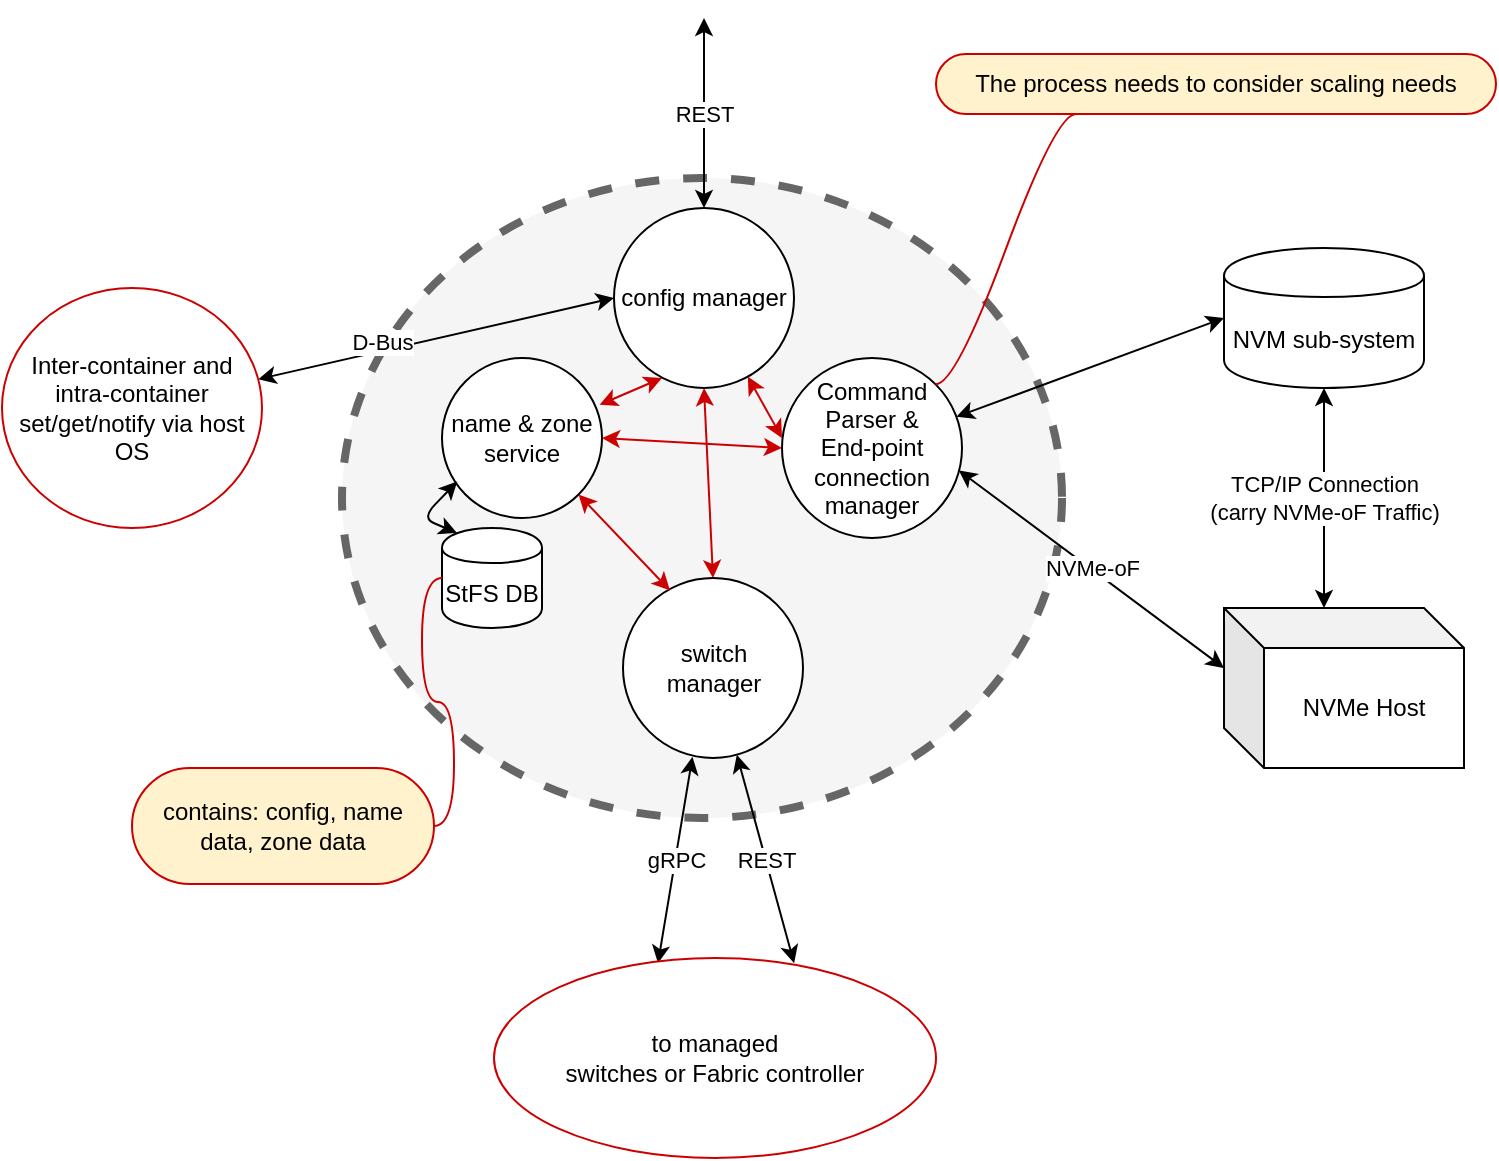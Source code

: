 <mxfile version="12.1.8" type="github" pages="1"><diagram id="k8weRDqQpB2DFj6acZwD" name="Page-1"><mxGraphModel dx="846" dy="577" grid="1" gridSize="10" guides="1" tooltips="1" connect="1" arrows="1" fold="1" page="1" pageScale="1" pageWidth="850" pageHeight="1100" math="0" shadow="0"><root><mxCell id="0"/><mxCell id="1" parent="0"/><mxCell id="4Rp5gVCnoUCPFiIpjyle-1" value="" style="ellipse;whiteSpace=wrap;html=1;dashed=1;strokeWidth=4;fillColor=#f5f5f5;strokeColor=#666666;fontColor=#333333;" parent="1" vertex="1"><mxGeometry x="240" y="300" width="360" height="320" as="geometry"/></mxCell><mxCell id="4Rp5gVCnoUCPFiIpjyle-2" value="REST" style="endArrow=classic;startArrow=classic;html=1;" parent="1" source="4Rp5gVCnoUCPFiIpjyle-32" edge="1"><mxGeometry width="50" height="50" relative="1" as="geometry"><mxPoint x="271" y="670" as="sourcePoint"/><mxPoint x="421" y="220" as="targetPoint"/></mxGeometry></mxCell><mxCell id="4Rp5gVCnoUCPFiIpjyle-3" value="D-Bus" style="endArrow=classic;startArrow=classic;html=1;entryX=0;entryY=0.5;entryDx=0;entryDy=0;" parent="1" source="4Rp5gVCnoUCPFiIpjyle-28" target="4Rp5gVCnoUCPFiIpjyle-32" edge="1"><mxGeometry x="-0.291" y="4" width="50" height="50" relative="1" as="geometry"><mxPoint x="358" y="690" as="sourcePoint"/><mxPoint x="321" y="620" as="targetPoint"/><mxPoint as="offset"/></mxGeometry></mxCell><mxCell id="4Rp5gVCnoUCPFiIpjyle-4" value="REST" style="endArrow=classic;startArrow=classic;html=1;exitX=0.679;exitY=0.026;exitDx=0;exitDy=0;exitPerimeter=0;" parent="1" source="4Rp5gVCnoUCPFiIpjyle-26" target="4Rp5gVCnoUCPFiIpjyle-6" edge="1"><mxGeometry width="50" height="50" relative="1" as="geometry"><mxPoint x="489" y="690" as="sourcePoint"/><mxPoint x="321" y="720" as="targetPoint"/></mxGeometry></mxCell><mxCell id="4Rp5gVCnoUCPFiIpjyle-5" value="gRPC" style="endArrow=classic;startArrow=classic;html=1;exitX=0.371;exitY=0.026;exitDx=0;exitDy=0;exitPerimeter=0;entryX=0.386;entryY=0.993;entryDx=0;entryDy=0;entryPerimeter=0;" parent="1" source="4Rp5gVCnoUCPFiIpjyle-26" target="4Rp5gVCnoUCPFiIpjyle-6" edge="1"><mxGeometry width="50" height="50" relative="1" as="geometry"><mxPoint x="420.5" y="694" as="sourcePoint"/><mxPoint x="421.2" y="589.9" as="targetPoint"/></mxGeometry></mxCell><mxCell id="4Rp5gVCnoUCPFiIpjyle-6" value="switch &lt;br&gt;manager" style="ellipse;whiteSpace=wrap;html=1;aspect=fixed;" parent="1" vertex="1"><mxGeometry x="380.5" y="500" width="90" height="90" as="geometry"/></mxCell><mxCell id="4Rp5gVCnoUCPFiIpjyle-7" value="Command Parser &amp;amp; &lt;br&gt;End-point connection&lt;br&gt;manager" style="ellipse;whiteSpace=wrap;html=1;aspect=fixed;" parent="1" vertex="1"><mxGeometry x="460" y="390" width="90" height="90" as="geometry"/></mxCell><mxCell id="4Rp5gVCnoUCPFiIpjyle-8" value="name &amp;amp; zone&lt;br&gt;service" style="ellipse;whiteSpace=wrap;html=1;aspect=fixed;" parent="1" vertex="1"><mxGeometry x="290" y="390" width="80" height="80" as="geometry"/></mxCell><mxCell id="4Rp5gVCnoUCPFiIpjyle-9" value="StFS DB" style="shape=cylinder;whiteSpace=wrap;html=1;boundedLbl=1;backgroundOutline=1;" parent="1" vertex="1"><mxGeometry x="290" y="475" width="50" height="50" as="geometry"/></mxCell><mxCell id="4Rp5gVCnoUCPFiIpjyle-12" value="" style="endArrow=classic;startArrow=classic;html=1;exitX=0.095;exitY=0.772;exitDx=0;exitDy=0;exitPerimeter=0;entryX=0.15;entryY=0.05;entryDx=0;entryDy=0;entryPerimeter=0;" parent="1" source="4Rp5gVCnoUCPFiIpjyle-8" target="4Rp5gVCnoUCPFiIpjyle-9" edge="1"><mxGeometry width="50" height="50" relative="1" as="geometry"><mxPoint x="240" y="660" as="sourcePoint"/><mxPoint x="290" y="610" as="targetPoint"/><Array as="points"><mxPoint x="280" y="470"/></Array></mxGeometry></mxCell><mxCell id="4Rp5gVCnoUCPFiIpjyle-13" value="NVMe-oF" style="endArrow=classic;startArrow=classic;html=1;exitX=0.982;exitY=0.624;exitDx=0;exitDy=0;entryX=0;entryY=0;entryDx=0;entryDy=30;entryPerimeter=0;exitPerimeter=0;" parent="1" source="4Rp5gVCnoUCPFiIpjyle-7" target="4Rp5gVCnoUCPFiIpjyle-14" edge="1"><mxGeometry width="50" height="50" relative="1" as="geometry"><mxPoint x="271" y="770" as="sourcePoint"/><mxPoint x="671" y="450" as="targetPoint"/></mxGeometry></mxCell><mxCell id="4Rp5gVCnoUCPFiIpjyle-14" value="NVMe Host" style="shape=cube;whiteSpace=wrap;html=1;boundedLbl=1;backgroundOutline=1;darkOpacity=0.05;darkOpacity2=0.1;" parent="1" vertex="1"><mxGeometry x="681" y="515" width="120" height="80" as="geometry"/></mxCell><mxCell id="4Rp5gVCnoUCPFiIpjyle-15" value="NVM sub-system" style="shape=cylinder;whiteSpace=wrap;html=1;boundedLbl=1;backgroundOutline=1;" parent="1" vertex="1"><mxGeometry x="681" y="335" width="100" height="70" as="geometry"/></mxCell><mxCell id="4Rp5gVCnoUCPFiIpjyle-17" value="" style="endArrow=classic;startArrow=classic;html=1;entryX=0;entryY=0.5;entryDx=0;entryDy=0;" parent="1" source="4Rp5gVCnoUCPFiIpjyle-7" target="4Rp5gVCnoUCPFiIpjyle-15" edge="1"><mxGeometry width="50" height="50" relative="1" as="geometry"><mxPoint x="271" y="770" as="sourcePoint"/><mxPoint x="321" y="720" as="targetPoint"/></mxGeometry></mxCell><mxCell id="4Rp5gVCnoUCPFiIpjyle-18" value="TCP/IP Connection &lt;br&gt;(carry NVMe-oF Traffic)" style="endArrow=classic;startArrow=classic;html=1;entryX=0.5;entryY=1;entryDx=0;entryDy=0;exitX=0;exitY=0;exitDx=50;exitDy=0;exitPerimeter=0;" parent="1" source="4Rp5gVCnoUCPFiIpjyle-14" target="4Rp5gVCnoUCPFiIpjyle-15" edge="1"><mxGeometry width="50" height="50" relative="1" as="geometry"><mxPoint x="271" y="770" as="sourcePoint"/><mxPoint x="321" y="720" as="targetPoint"/></mxGeometry></mxCell><mxCell id="4Rp5gVCnoUCPFiIpjyle-19" value="contains: config, name data, zone data" style="whiteSpace=wrap;html=1;rounded=1;arcSize=50;align=center;verticalAlign=middle;container=1;recursiveResize=0;strokeWidth=1;autosize=1;spacing=4;treeFolding=1;treeMoving=1;strokeColor=#CC0000;fillColor=#fff2cc;" parent="1" vertex="1"><mxGeometry x="135" y="595" width="151" height="58" as="geometry"/></mxCell><mxCell id="4Rp5gVCnoUCPFiIpjyle-20" value="" style="edgeStyle=entityRelationEdgeStyle;startArrow=none;endArrow=none;segment=10;curved=1;strokeColor=#CC0000;" parent="1" source="4Rp5gVCnoUCPFiIpjyle-9" target="4Rp5gVCnoUCPFiIpjyle-19" edge="1"><mxGeometry relative="1" as="geometry"><mxPoint x="151" y="650" as="sourcePoint"/></mxGeometry></mxCell><mxCell id="4Rp5gVCnoUCPFiIpjyle-23" value="The process needs to consider scaling needs" style="whiteSpace=wrap;html=1;rounded=1;arcSize=50;align=center;verticalAlign=middle;container=1;recursiveResize=0;strokeWidth=1;autosize=1;spacing=4;treeFolding=1;treeMoving=1;fillColor=#fff2cc;strokeColor=#CC0000;" parent="1" vertex="1"><mxGeometry x="537" y="238" width="280" height="30" as="geometry"/></mxCell><mxCell id="4Rp5gVCnoUCPFiIpjyle-24" value="" style="edgeStyle=entityRelationEdgeStyle;startArrow=none;endArrow=none;segment=10;curved=1;strokeColor=#CC0000;exitX=1;exitY=0;exitDx=0;exitDy=0;entryX=0.25;entryY=1;entryDx=0;entryDy=0;" parent="1" source="4Rp5gVCnoUCPFiIpjyle-7" target="4Rp5gVCnoUCPFiIpjyle-23" edge="1"><mxGeometry relative="1" as="geometry"><mxPoint x="601" y="280" as="sourcePoint"/></mxGeometry></mxCell><mxCell id="4Rp5gVCnoUCPFiIpjyle-26" value="to managed &lt;br&gt;switches or Fabric controller" style="ellipse;whiteSpace=wrap;html=1;align=center;container=1;recursiveResize=0;treeFolding=1;treeMoving=1;strokeColor=#CC0000;" parent="1" vertex="1"><mxGeometry x="316" y="690" width="221" height="100" as="geometry"/></mxCell><mxCell id="4Rp5gVCnoUCPFiIpjyle-28" value="Inter-container and intra-container set/get/notify via host OS" style="ellipse;whiteSpace=wrap;html=1;align=center;container=1;recursiveResize=0;treeFolding=1;treeMoving=1;strokeColor=#CC0000;" parent="1" vertex="1"><mxGeometry x="70" y="355" width="130" height="120" as="geometry"/></mxCell><mxCell id="4Rp5gVCnoUCPFiIpjyle-32" value="config manager" style="ellipse;whiteSpace=wrap;html=1;aspect=fixed;" parent="1" vertex="1"><mxGeometry x="376" y="315" width="90" height="90" as="geometry"/></mxCell><mxCell id="4Rp5gVCnoUCPFiIpjyle-33" value="" style="endArrow=classic;startArrow=classic;html=1;strokeColor=#CC0000;entryX=0;entryY=0.5;entryDx=0;entryDy=0;exitX=1;exitY=0.5;exitDx=0;exitDy=0;" parent="1" source="4Rp5gVCnoUCPFiIpjyle-8" target="4Rp5gVCnoUCPFiIpjyle-7" edge="1"><mxGeometry width="50" height="50" relative="1" as="geometry"><mxPoint x="70" y="860" as="sourcePoint"/><mxPoint x="120" y="810" as="targetPoint"/></mxGeometry></mxCell><mxCell id="4Rp5gVCnoUCPFiIpjyle-34" value="" style="endArrow=classic;startArrow=classic;html=1;strokeColor=#CC0000;entryX=1;entryY=1;entryDx=0;entryDy=0;exitX=0.261;exitY=0.069;exitDx=0;exitDy=0;exitPerimeter=0;" parent="1" source="4Rp5gVCnoUCPFiIpjyle-6" target="4Rp5gVCnoUCPFiIpjyle-8" edge="1"><mxGeometry width="50" height="50" relative="1" as="geometry"><mxPoint x="70" y="860" as="sourcePoint"/><mxPoint x="120" y="810" as="targetPoint"/></mxGeometry></mxCell><mxCell id="4Rp5gVCnoUCPFiIpjyle-35" value="" style="endArrow=classic;startArrow=classic;html=1;strokeColor=#CC0000;" parent="1" source="4Rp5gVCnoUCPFiIpjyle-32" edge="1"><mxGeometry width="50" height="50" relative="1" as="geometry"><mxPoint x="380" y="440" as="sourcePoint"/><mxPoint x="460" y="430" as="targetPoint"/></mxGeometry></mxCell><mxCell id="4Rp5gVCnoUCPFiIpjyle-36" value="" style="endArrow=classic;startArrow=classic;html=1;strokeColor=#CC0000;entryX=0.5;entryY=0;entryDx=0;entryDy=0;exitX=0.5;exitY=1;exitDx=0;exitDy=0;" parent="1" source="4Rp5gVCnoUCPFiIpjyle-32" target="4Rp5gVCnoUCPFiIpjyle-6" edge="1"><mxGeometry width="50" height="50" relative="1" as="geometry"><mxPoint x="452.902" y="409.311" as="sourcePoint"/><mxPoint x="470" y="440" as="targetPoint"/></mxGeometry></mxCell><mxCell id="4Rp5gVCnoUCPFiIpjyle-37" value="" style="endArrow=classic;startArrow=classic;html=1;strokeColor=#CC0000;entryX=0.985;entryY=0.292;entryDx=0;entryDy=0;entryPerimeter=0;" parent="1" target="4Rp5gVCnoUCPFiIpjyle-8" edge="1"><mxGeometry width="50" height="50" relative="1" as="geometry"><mxPoint x="400" y="400" as="sourcePoint"/><mxPoint x="435.5" y="510" as="targetPoint"/></mxGeometry></mxCell></root></mxGraphModel></diagram></mxfile>